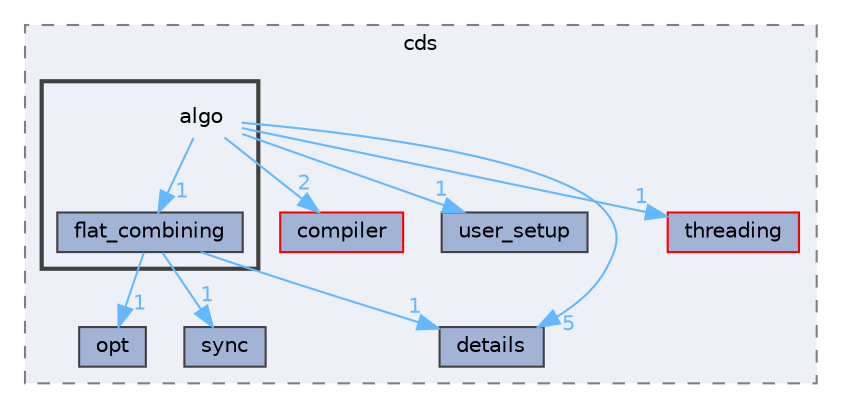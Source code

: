 digraph "external/libcds/cds/algo"
{
 // LATEX_PDF_SIZE
  bgcolor="transparent";
  edge [fontname=Helvetica,fontsize=10,labelfontname=Helvetica,labelfontsize=10];
  node [fontname=Helvetica,fontsize=10,shape=box,height=0.2,width=0.4];
  compound=true
  subgraph clusterdir_fcf032bbf40cb4a20f944ac15896063c {
    graph [ bgcolor="#edf0f7", pencolor="grey50", label="cds", fontname=Helvetica,fontsize=10 style="filled,dashed", URL="dir_fcf032bbf40cb4a20f944ac15896063c.html",tooltip=""]
  dir_0beddb0bd70c9a8071e8f4297f3e0fbc [label="compiler", fillcolor="#a2b4d6", color="red", style="filled", URL="dir_0beddb0bd70c9a8071e8f4297f3e0fbc.html",tooltip=""];
  dir_1365edf55655f11852f9fb8eabc5b9b2 [label="opt", fillcolor="#a2b4d6", color="grey25", style="filled", URL="dir_1365edf55655f11852f9fb8eabc5b9b2.html",tooltip=""];
  dir_08091cdbe216ab6f9209b17d94595d83 [label="sync", fillcolor="#a2b4d6", color="grey25", style="filled", URL="dir_08091cdbe216ab6f9209b17d94595d83.html",tooltip=""];
  dir_598dee483888c85e6e689ea332e58022 [label="user_setup", fillcolor="#a2b4d6", color="grey25", style="filled", URL="dir_598dee483888c85e6e689ea332e58022.html",tooltip=""];
  dir_d6afcdf20b4efce5cf94aac6e0746784 [label="details", fillcolor="#a2b4d6", color="grey25", style="filled", URL="dir_d6afcdf20b4efce5cf94aac6e0746784.html",tooltip=""];
  dir_e7215d6e528675f09ac3270df4a7cf9c [label="threading", fillcolor="#a2b4d6", color="red", style="filled", URL="dir_e7215d6e528675f09ac3270df4a7cf9c.html",tooltip=""];
  subgraph clusterdir_022fb219feb8b1390b3b75a1e7863e62 {
    graph [ bgcolor="#edf0f7", pencolor="grey25", label="", fontname=Helvetica,fontsize=10 style="filled,bold", URL="dir_022fb219feb8b1390b3b75a1e7863e62.html",tooltip=""]
    dir_022fb219feb8b1390b3b75a1e7863e62 [shape=plaintext, label="algo"];
  dir_0d838d63333db61ff45a23f537c67ece [label="flat_combining", fillcolor="#a2b4d6", color="grey25", style="filled", URL="dir_0d838d63333db61ff45a23f537c67ece.html",tooltip=""];
  }
  }
  dir_022fb219feb8b1390b3b75a1e7863e62->dir_0beddb0bd70c9a8071e8f4297f3e0fbc [headlabel="2", labeldistance=1.5 headhref="dir_000019_000150.html" href="dir_000019_000150.html" color="steelblue1" fontcolor="steelblue1"];
  dir_022fb219feb8b1390b3b75a1e7863e62->dir_0d838d63333db61ff45a23f537c67ece [headlabel="1", labeldistance=1.5 headhref="dir_000019_000318.html" href="dir_000019_000318.html" color="steelblue1" fontcolor="steelblue1"];
  dir_022fb219feb8b1390b3b75a1e7863e62->dir_598dee483888c85e6e689ea332e58022 [headlabel="1", labeldistance=1.5 headhref="dir_000019_000892.html" href="dir_000019_000892.html" color="steelblue1" fontcolor="steelblue1"];
  dir_022fb219feb8b1390b3b75a1e7863e62->dir_d6afcdf20b4efce5cf94aac6e0746784 [headlabel="5", labeldistance=1.5 headhref="dir_000019_000195.html" href="dir_000019_000195.html" color="steelblue1" fontcolor="steelblue1"];
  dir_022fb219feb8b1390b3b75a1e7863e62->dir_e7215d6e528675f09ac3270df4a7cf9c [headlabel="1", labeldistance=1.5 headhref="dir_000019_000859.html" href="dir_000019_000859.html" color="steelblue1" fontcolor="steelblue1"];
  dir_0d838d63333db61ff45a23f537c67ece->dir_08091cdbe216ab6f9209b17d94595d83 [headlabel="1", labeldistance=1.5 headhref="dir_000318_000814.html" href="dir_000318_000814.html" color="steelblue1" fontcolor="steelblue1"];
  dir_0d838d63333db61ff45a23f537c67ece->dir_1365edf55655f11852f9fb8eabc5b9b2 [headlabel="1", labeldistance=1.5 headhref="dir_000318_000524.html" href="dir_000318_000524.html" color="steelblue1" fontcolor="steelblue1"];
  dir_0d838d63333db61ff45a23f537c67ece->dir_d6afcdf20b4efce5cf94aac6e0746784 [headlabel="1", labeldistance=1.5 headhref="dir_000318_000195.html" href="dir_000318_000195.html" color="steelblue1" fontcolor="steelblue1"];
}
